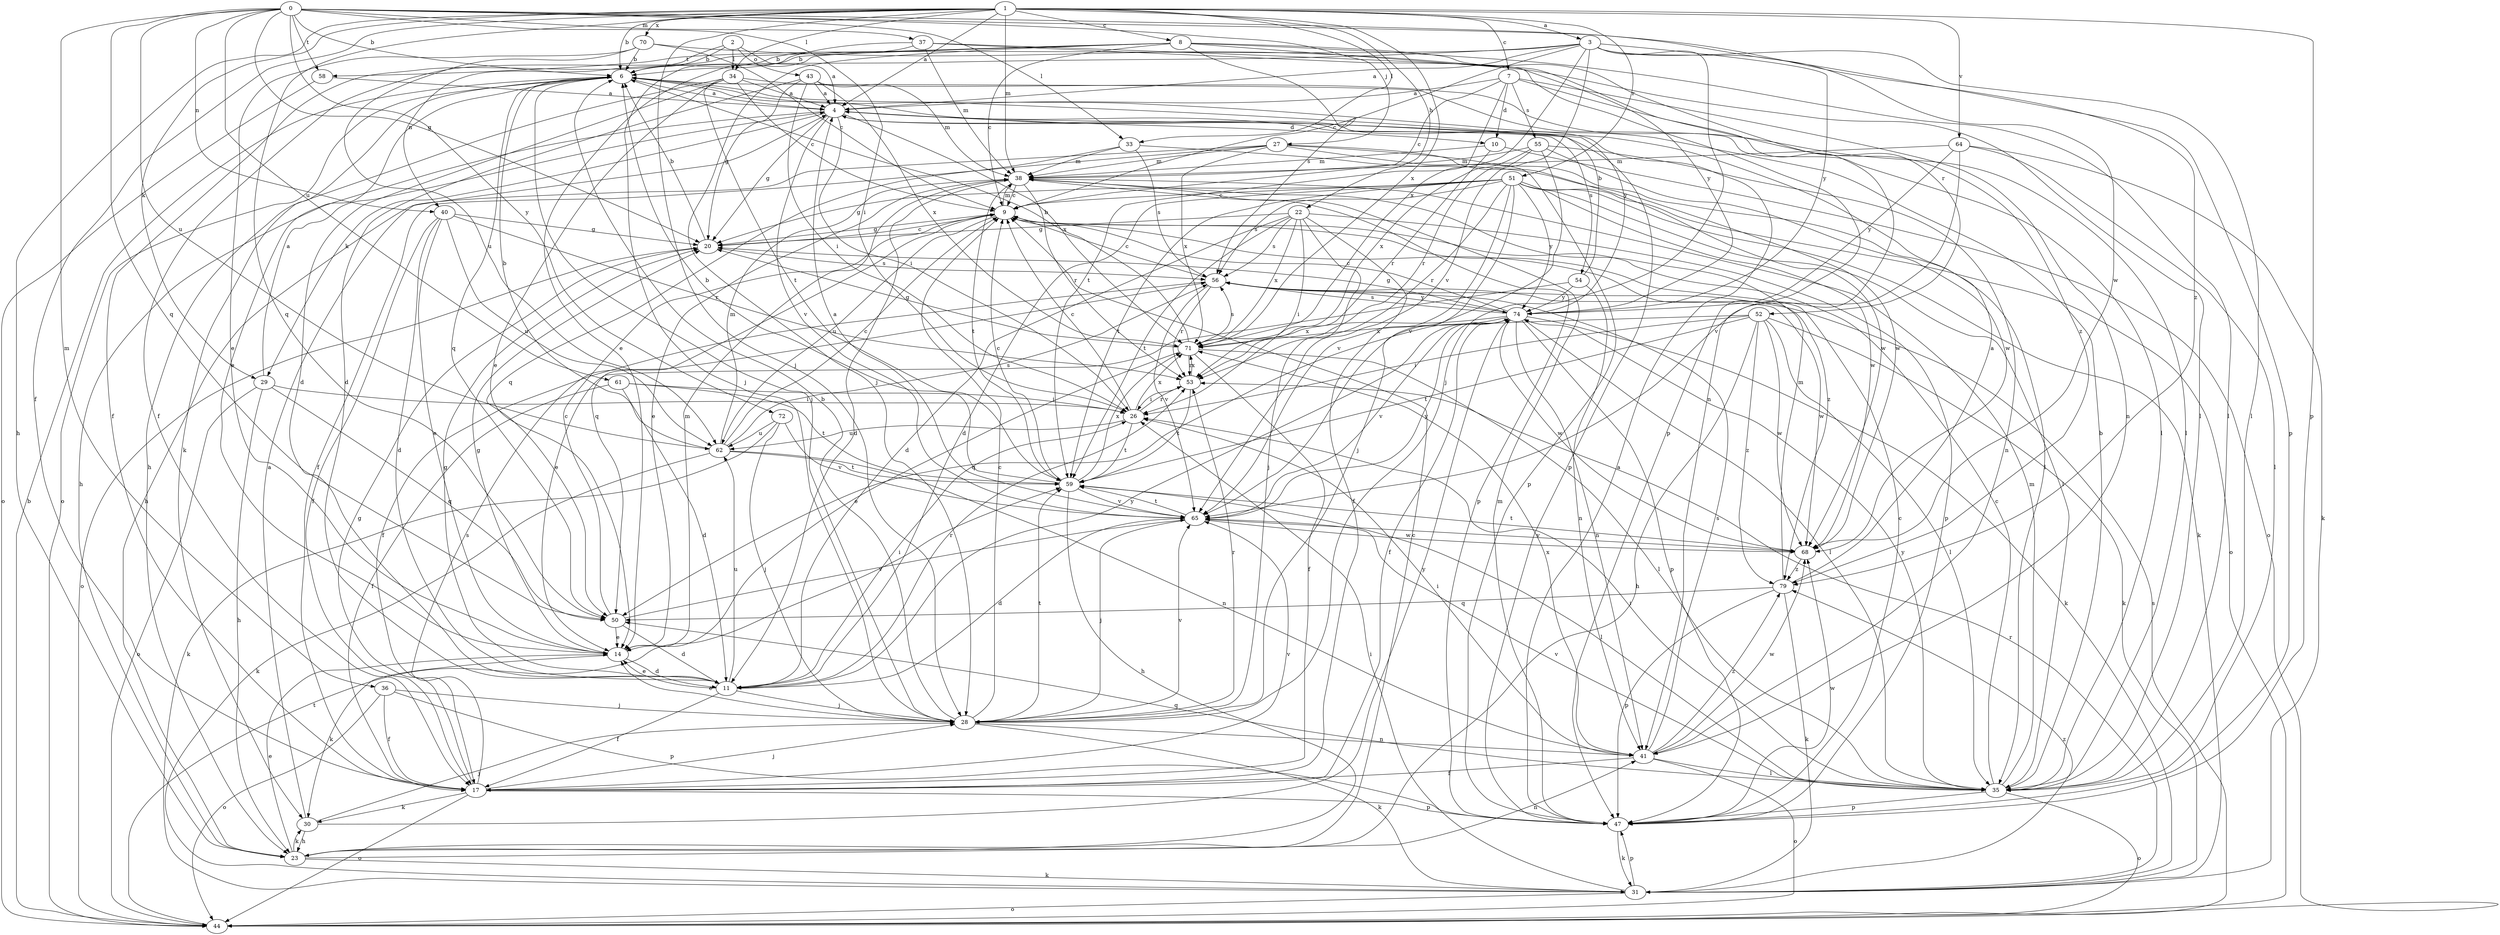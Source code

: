 strict digraph  {
0;
1;
2;
3;
4;
6;
7;
8;
9;
10;
11;
14;
17;
20;
22;
23;
26;
27;
28;
29;
30;
31;
33;
34;
35;
36;
37;
38;
40;
41;
43;
44;
47;
50;
51;
52;
53;
54;
55;
56;
58;
59;
61;
62;
64;
65;
68;
70;
71;
72;
74;
79;
0 -> 6  [label=b];
0 -> 20  [label=g];
0 -> 26  [label=i];
0 -> 27  [label=j];
0 -> 33  [label=l];
0 -> 36  [label=m];
0 -> 37  [label=m];
0 -> 40  [label=n];
0 -> 50  [label=q];
0 -> 58  [label=t];
0 -> 61  [label=u];
0 -> 62  [label=u];
0 -> 68  [label=w];
0 -> 72  [label=y];
0 -> 79  [label=z];
1 -> 3  [label=a];
1 -> 4  [label=a];
1 -> 6  [label=b];
1 -> 7  [label=c];
1 -> 8  [label=c];
1 -> 17  [label=f];
1 -> 22  [label=h];
1 -> 23  [label=h];
1 -> 28  [label=j];
1 -> 29  [label=k];
1 -> 33  [label=l];
1 -> 34  [label=l];
1 -> 38  [label=m];
1 -> 47  [label=p];
1 -> 50  [label=q];
1 -> 51  [label=r];
1 -> 64  [label=v];
1 -> 70  [label=x];
1 -> 71  [label=x];
2 -> 4  [label=a];
2 -> 6  [label=b];
2 -> 17  [label=f];
2 -> 34  [label=l];
2 -> 43  [label=o];
3 -> 4  [label=a];
3 -> 9  [label=c];
3 -> 28  [label=j];
3 -> 35  [label=l];
3 -> 40  [label=n];
3 -> 47  [label=p];
3 -> 58  [label=t];
3 -> 65  [label=v];
3 -> 71  [label=x];
3 -> 74  [label=y];
4 -> 10  [label=d];
4 -> 20  [label=g];
4 -> 23  [label=h];
4 -> 26  [label=i];
4 -> 29  [label=k];
4 -> 47  [label=p];
4 -> 54  [label=s];
4 -> 65  [label=v];
4 -> 71  [label=x];
6 -> 4  [label=a];
6 -> 14  [label=e];
6 -> 28  [label=j];
6 -> 30  [label=k];
6 -> 35  [label=l];
6 -> 44  [label=o];
6 -> 50  [label=q];
6 -> 74  [label=y];
7 -> 4  [label=a];
7 -> 9  [label=c];
7 -> 10  [label=d];
7 -> 41  [label=n];
7 -> 55  [label=s];
7 -> 59  [label=t];
7 -> 79  [label=z];
8 -> 6  [label=b];
8 -> 9  [label=c];
8 -> 14  [label=e];
8 -> 17  [label=f];
8 -> 28  [label=j];
8 -> 35  [label=l];
8 -> 52  [label=r];
8 -> 56  [label=s];
8 -> 74  [label=y];
9 -> 20  [label=g];
9 -> 38  [label=m];
9 -> 50  [label=q];
9 -> 62  [label=u];
9 -> 79  [label=z];
10 -> 38  [label=m];
10 -> 44  [label=o];
10 -> 53  [label=r];
11 -> 14  [label=e];
11 -> 17  [label=f];
11 -> 20  [label=g];
11 -> 26  [label=i];
11 -> 28  [label=j];
11 -> 53  [label=r];
11 -> 62  [label=u];
11 -> 74  [label=y];
14 -> 11  [label=d];
14 -> 20  [label=g];
14 -> 30  [label=k];
14 -> 38  [label=m];
17 -> 20  [label=g];
17 -> 28  [label=j];
17 -> 30  [label=k];
17 -> 44  [label=o];
17 -> 47  [label=p];
17 -> 56  [label=s];
17 -> 65  [label=v];
20 -> 6  [label=b];
20 -> 9  [label=c];
20 -> 44  [label=o];
20 -> 56  [label=s];
22 -> 11  [label=d];
22 -> 17  [label=f];
22 -> 20  [label=g];
22 -> 26  [label=i];
22 -> 28  [label=j];
22 -> 47  [label=p];
22 -> 56  [label=s];
22 -> 59  [label=t];
22 -> 71  [label=x];
23 -> 9  [label=c];
23 -> 14  [label=e];
23 -> 30  [label=k];
23 -> 31  [label=k];
23 -> 41  [label=n];
26 -> 9  [label=c];
26 -> 53  [label=r];
26 -> 59  [label=t];
26 -> 62  [label=u];
26 -> 71  [label=x];
27 -> 17  [label=f];
27 -> 23  [label=h];
27 -> 35  [label=l];
27 -> 38  [label=m];
27 -> 47  [label=p];
27 -> 68  [label=w];
27 -> 71  [label=x];
28 -> 6  [label=b];
28 -> 9  [label=c];
28 -> 14  [label=e];
28 -> 31  [label=k];
28 -> 41  [label=n];
28 -> 53  [label=r];
28 -> 59  [label=t];
28 -> 65  [label=v];
29 -> 4  [label=a];
29 -> 23  [label=h];
29 -> 26  [label=i];
29 -> 44  [label=o];
29 -> 50  [label=q];
30 -> 4  [label=a];
30 -> 23  [label=h];
30 -> 28  [label=j];
30 -> 74  [label=y];
31 -> 26  [label=i];
31 -> 44  [label=o];
31 -> 47  [label=p];
31 -> 53  [label=r];
31 -> 79  [label=z];
33 -> 38  [label=m];
33 -> 50  [label=q];
33 -> 56  [label=s];
33 -> 68  [label=w];
34 -> 4  [label=a];
34 -> 9  [label=c];
34 -> 11  [label=d];
34 -> 14  [label=e];
34 -> 23  [label=h];
34 -> 35  [label=l];
34 -> 59  [label=t];
35 -> 6  [label=b];
35 -> 9  [label=c];
35 -> 26  [label=i];
35 -> 38  [label=m];
35 -> 44  [label=o];
35 -> 47  [label=p];
35 -> 50  [label=q];
35 -> 65  [label=v];
35 -> 74  [label=y];
36 -> 17  [label=f];
36 -> 28  [label=j];
36 -> 44  [label=o];
36 -> 47  [label=p];
37 -> 6  [label=b];
37 -> 28  [label=j];
37 -> 38  [label=m];
37 -> 41  [label=n];
37 -> 47  [label=p];
38 -> 9  [label=c];
38 -> 11  [label=d];
38 -> 14  [label=e];
38 -> 47  [label=p];
38 -> 53  [label=r];
38 -> 59  [label=t];
40 -> 11  [label=d];
40 -> 14  [label=e];
40 -> 17  [label=f];
40 -> 20  [label=g];
40 -> 53  [label=r];
40 -> 62  [label=u];
41 -> 17  [label=f];
41 -> 26  [label=i];
41 -> 35  [label=l];
41 -> 44  [label=o];
41 -> 56  [label=s];
41 -> 68  [label=w];
41 -> 71  [label=x];
41 -> 79  [label=z];
43 -> 4  [label=a];
43 -> 11  [label=d];
43 -> 20  [label=g];
43 -> 26  [label=i];
43 -> 38  [label=m];
43 -> 71  [label=x];
44 -> 6  [label=b];
44 -> 56  [label=s];
44 -> 59  [label=t];
47 -> 4  [label=a];
47 -> 9  [label=c];
47 -> 31  [label=k];
47 -> 38  [label=m];
47 -> 68  [label=w];
50 -> 9  [label=c];
50 -> 11  [label=d];
50 -> 14  [label=e];
50 -> 65  [label=v];
51 -> 9  [label=c];
51 -> 11  [label=d];
51 -> 20  [label=g];
51 -> 28  [label=j];
51 -> 31  [label=k];
51 -> 35  [label=l];
51 -> 44  [label=o];
51 -> 53  [label=r];
51 -> 56  [label=s];
51 -> 59  [label=t];
51 -> 65  [label=v];
51 -> 68  [label=w];
51 -> 74  [label=y];
52 -> 23  [label=h];
52 -> 26  [label=i];
52 -> 31  [label=k];
52 -> 35  [label=l];
52 -> 59  [label=t];
52 -> 68  [label=w];
52 -> 71  [label=x];
52 -> 79  [label=z];
53 -> 26  [label=i];
53 -> 59  [label=t];
53 -> 71  [label=x];
54 -> 6  [label=b];
54 -> 14  [label=e];
54 -> 41  [label=n];
54 -> 74  [label=y];
55 -> 38  [label=m];
55 -> 41  [label=n];
55 -> 53  [label=r];
55 -> 65  [label=v];
55 -> 68  [label=w];
55 -> 71  [label=x];
56 -> 9  [label=c];
56 -> 17  [label=f];
56 -> 53  [label=r];
56 -> 65  [label=v];
56 -> 68  [label=w];
56 -> 74  [label=y];
58 -> 4  [label=a];
58 -> 44  [label=o];
59 -> 6  [label=b];
59 -> 9  [label=c];
59 -> 23  [label=h];
59 -> 35  [label=l];
59 -> 65  [label=v];
59 -> 71  [label=x];
61 -> 11  [label=d];
61 -> 17  [label=f];
61 -> 26  [label=i];
61 -> 59  [label=t];
62 -> 6  [label=b];
62 -> 9  [label=c];
62 -> 31  [label=k];
62 -> 38  [label=m];
62 -> 41  [label=n];
62 -> 56  [label=s];
62 -> 59  [label=t];
64 -> 31  [label=k];
64 -> 35  [label=l];
64 -> 38  [label=m];
64 -> 65  [label=v];
64 -> 74  [label=y];
65 -> 4  [label=a];
65 -> 11  [label=d];
65 -> 28  [label=j];
65 -> 59  [label=t];
65 -> 68  [label=w];
65 -> 74  [label=y];
68 -> 59  [label=t];
68 -> 65  [label=v];
68 -> 79  [label=z];
70 -> 6  [label=b];
70 -> 9  [label=c];
70 -> 14  [label=e];
70 -> 35  [label=l];
70 -> 62  [label=u];
71 -> 6  [label=b];
71 -> 14  [label=e];
71 -> 17  [label=f];
71 -> 20  [label=g];
71 -> 35  [label=l];
71 -> 53  [label=r];
71 -> 56  [label=s];
72 -> 28  [label=j];
72 -> 31  [label=k];
72 -> 62  [label=u];
72 -> 65  [label=v];
74 -> 9  [label=c];
74 -> 17  [label=f];
74 -> 20  [label=g];
74 -> 31  [label=k];
74 -> 35  [label=l];
74 -> 41  [label=n];
74 -> 47  [label=p];
74 -> 50  [label=q];
74 -> 56  [label=s];
74 -> 65  [label=v];
74 -> 68  [label=w];
74 -> 71  [label=x];
79 -> 4  [label=a];
79 -> 31  [label=k];
79 -> 38  [label=m];
79 -> 47  [label=p];
79 -> 50  [label=q];
}
